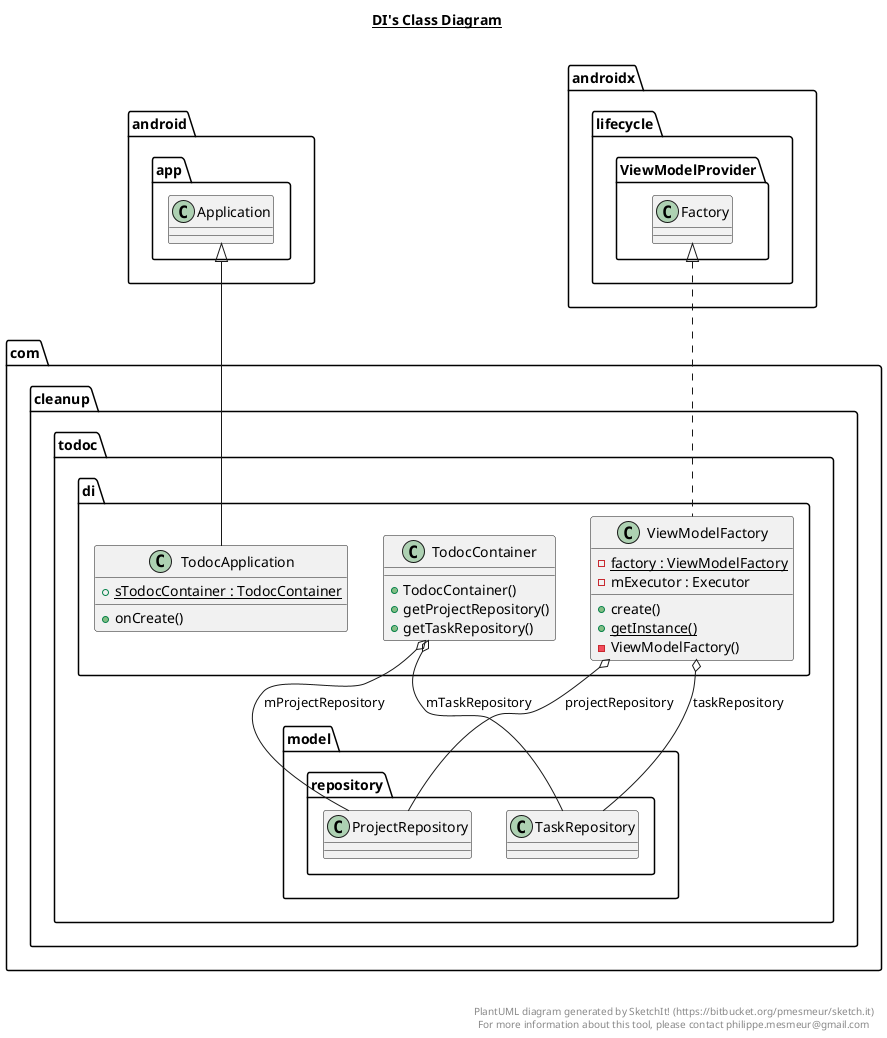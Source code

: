@startuml

title __DI's Class Diagram__\n

  namespace com.cleanup.todoc {
    namespace di {
      class com.cleanup.todoc.di.TodocApplication {
          {static} + sTodocContainer : TodocContainer
          + onCreate()
      }
    }
  }
  

  namespace com.cleanup.todoc {
    namespace di {
      class com.cleanup.todoc.di.TodocContainer {
          + TodocContainer()
          + getProjectRepository()
          + getTaskRepository()
      }
    }
  }
  

  namespace com.cleanup.todoc {
    namespace di {
      class com.cleanup.todoc.di.ViewModelFactory {
          {static} - factory : ViewModelFactory
          - mExecutor : Executor
          + create()
          {static} + getInstance()
          - ViewModelFactory()
      }
    }
  }
  

  com.cleanup.todoc.di.TodocApplication -up-|> android.app.Application
  com.cleanup.todoc.di.TodocContainer o-- com.cleanup.todoc.model.repository.ProjectRepository : mProjectRepository
  com.cleanup.todoc.di.TodocContainer o-- com.cleanup.todoc.model.repository.TaskRepository : mTaskRepository
  com.cleanup.todoc.di.ViewModelFactory .up.|> androidx.lifecycle.ViewModelProvider.Factory
  com.cleanup.todoc.di.ViewModelFactory o-- com.cleanup.todoc.model.repository.ProjectRepository : projectRepository
  com.cleanup.todoc.di.ViewModelFactory o-- com.cleanup.todoc.model.repository.TaskRepository : taskRepository


right footer


PlantUML diagram generated by SketchIt! (https://bitbucket.org/pmesmeur/sketch.it)
For more information about this tool, please contact philippe.mesmeur@gmail.com
endfooter

@enduml
